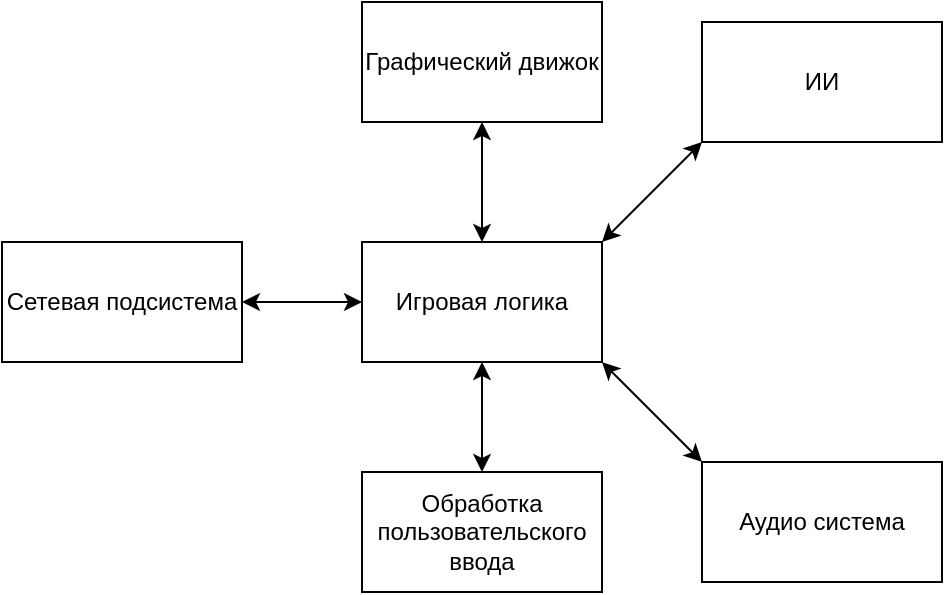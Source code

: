<mxfile version="24.2.1" type="device">
  <diagram name="Страница — 1" id="yl_32G6B1mNRIpFBkc1T">
    <mxGraphModel dx="474" dy="776" grid="1" gridSize="10" guides="1" tooltips="1" connect="1" arrows="1" fold="1" page="1" pageScale="1" pageWidth="827" pageHeight="1169" math="0" shadow="0">
      <root>
        <mxCell id="0" />
        <mxCell id="1" parent="0" />
        <mxCell id="kBzxC9Y7tX47Aibi9LRo-1" value="Графический движок" style="rounded=0;whiteSpace=wrap;html=1;" vertex="1" parent="1">
          <mxGeometry x="380" y="290" width="120" height="60" as="geometry" />
        </mxCell>
        <mxCell id="kBzxC9Y7tX47Aibi9LRo-2" value="Аудио система" style="rounded=0;whiteSpace=wrap;html=1;" vertex="1" parent="1">
          <mxGeometry x="550" y="520" width="120" height="60" as="geometry" />
        </mxCell>
        <mxCell id="kBzxC9Y7tX47Aibi9LRo-3" value="Игровая логика" style="rounded=0;whiteSpace=wrap;html=1;" vertex="1" parent="1">
          <mxGeometry x="380" y="410" width="120" height="60" as="geometry" />
        </mxCell>
        <mxCell id="kBzxC9Y7tX47Aibi9LRo-4" value="ИИ" style="rounded=0;whiteSpace=wrap;html=1;" vertex="1" parent="1">
          <mxGeometry x="550" y="300" width="120" height="60" as="geometry" />
        </mxCell>
        <mxCell id="kBzxC9Y7tX47Aibi9LRo-5" value="Обработка пользовательского ввода" style="rounded=0;whiteSpace=wrap;html=1;" vertex="1" parent="1">
          <mxGeometry x="380" y="525" width="120" height="60" as="geometry" />
        </mxCell>
        <mxCell id="kBzxC9Y7tX47Aibi9LRo-6" value="Сетевая подсистема" style="rounded=0;whiteSpace=wrap;html=1;" vertex="1" parent="1">
          <mxGeometry x="200" y="410" width="120" height="60" as="geometry" />
        </mxCell>
        <mxCell id="kBzxC9Y7tX47Aibi9LRo-7" value="" style="endArrow=classic;startArrow=classic;html=1;rounded=0;exitX=1;exitY=0.5;exitDx=0;exitDy=0;entryX=0;entryY=0.5;entryDx=0;entryDy=0;" edge="1" parent="1" source="kBzxC9Y7tX47Aibi9LRo-6" target="kBzxC9Y7tX47Aibi9LRo-3">
          <mxGeometry width="50" height="50" relative="1" as="geometry">
            <mxPoint x="360" y="480" as="sourcePoint" />
            <mxPoint x="410" y="430" as="targetPoint" />
          </mxGeometry>
        </mxCell>
        <mxCell id="kBzxC9Y7tX47Aibi9LRo-8" value="" style="endArrow=classic;startArrow=classic;html=1;rounded=0;exitX=0.5;exitY=0;exitDx=0;exitDy=0;entryX=0.5;entryY=1;entryDx=0;entryDy=0;" edge="1" parent="1" source="kBzxC9Y7tX47Aibi9LRo-3" target="kBzxC9Y7tX47Aibi9LRo-1">
          <mxGeometry width="50" height="50" relative="1" as="geometry">
            <mxPoint x="390" y="480" as="sourcePoint" />
            <mxPoint x="440" y="430" as="targetPoint" />
          </mxGeometry>
        </mxCell>
        <mxCell id="kBzxC9Y7tX47Aibi9LRo-9" value="" style="endArrow=classic;startArrow=classic;html=1;rounded=0;exitX=0.5;exitY=0;exitDx=0;exitDy=0;" edge="1" parent="1" source="kBzxC9Y7tX47Aibi9LRo-5">
          <mxGeometry width="50" height="50" relative="1" as="geometry">
            <mxPoint x="390" y="480" as="sourcePoint" />
            <mxPoint x="440" y="470" as="targetPoint" />
          </mxGeometry>
        </mxCell>
        <mxCell id="kBzxC9Y7tX47Aibi9LRo-10" value="" style="endArrow=classic;startArrow=classic;html=1;rounded=0;entryX=0;entryY=1;entryDx=0;entryDy=0;exitX=1;exitY=0;exitDx=0;exitDy=0;" edge="1" parent="1" source="kBzxC9Y7tX47Aibi9LRo-3" target="kBzxC9Y7tX47Aibi9LRo-4">
          <mxGeometry width="50" height="50" relative="1" as="geometry">
            <mxPoint x="490" y="480" as="sourcePoint" />
            <mxPoint x="540" y="430" as="targetPoint" />
          </mxGeometry>
        </mxCell>
        <mxCell id="kBzxC9Y7tX47Aibi9LRo-11" value="" style="endArrow=classic;startArrow=classic;html=1;rounded=0;exitX=0;exitY=0;exitDx=0;exitDy=0;entryX=1;entryY=1;entryDx=0;entryDy=0;" edge="1" parent="1" source="kBzxC9Y7tX47Aibi9LRo-2" target="kBzxC9Y7tX47Aibi9LRo-3">
          <mxGeometry width="50" height="50" relative="1" as="geometry">
            <mxPoint x="490" y="480" as="sourcePoint" />
            <mxPoint x="540" y="430" as="targetPoint" />
          </mxGeometry>
        </mxCell>
      </root>
    </mxGraphModel>
  </diagram>
</mxfile>
